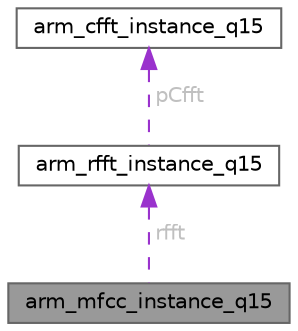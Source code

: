 digraph "arm_mfcc_instance_q15"
{
 // LATEX_PDF_SIZE
  bgcolor="transparent";
  edge [fontname=Helvetica,fontsize=10,labelfontname=Helvetica,labelfontsize=10];
  node [fontname=Helvetica,fontsize=10,shape=box,height=0.2,width=0.4];
  Node1 [id="Node000001",label="arm_mfcc_instance_q15",height=0.2,width=0.4,color="gray40", fillcolor="grey60", style="filled", fontcolor="black",tooltip=" "];
  Node2 -> Node1 [id="edge1_Node000001_Node000002",dir="back",color="darkorchid3",style="dashed",tooltip=" ",label=" rfft",fontcolor="grey" ];
  Node2 [id="Node000002",label="arm_rfft_instance_q15",height=0.2,width=0.4,color="gray40", fillcolor="white", style="filled",URL="$structarm__rfft__instance__q15.html",tooltip="Instance structure for the Q15 RFFT/RIFFT function."];
  Node3 -> Node2 [id="edge2_Node000002_Node000003",dir="back",color="darkorchid3",style="dashed",tooltip=" ",label=" pCfft",fontcolor="grey" ];
  Node3 [id="Node000003",label="arm_cfft_instance_q15",height=0.2,width=0.4,color="gray40", fillcolor="white", style="filled",URL="$structarm__cfft__instance__q15.html",tooltip="Instance structure for the fixed-point CFFT/CIFFT function."];
}
